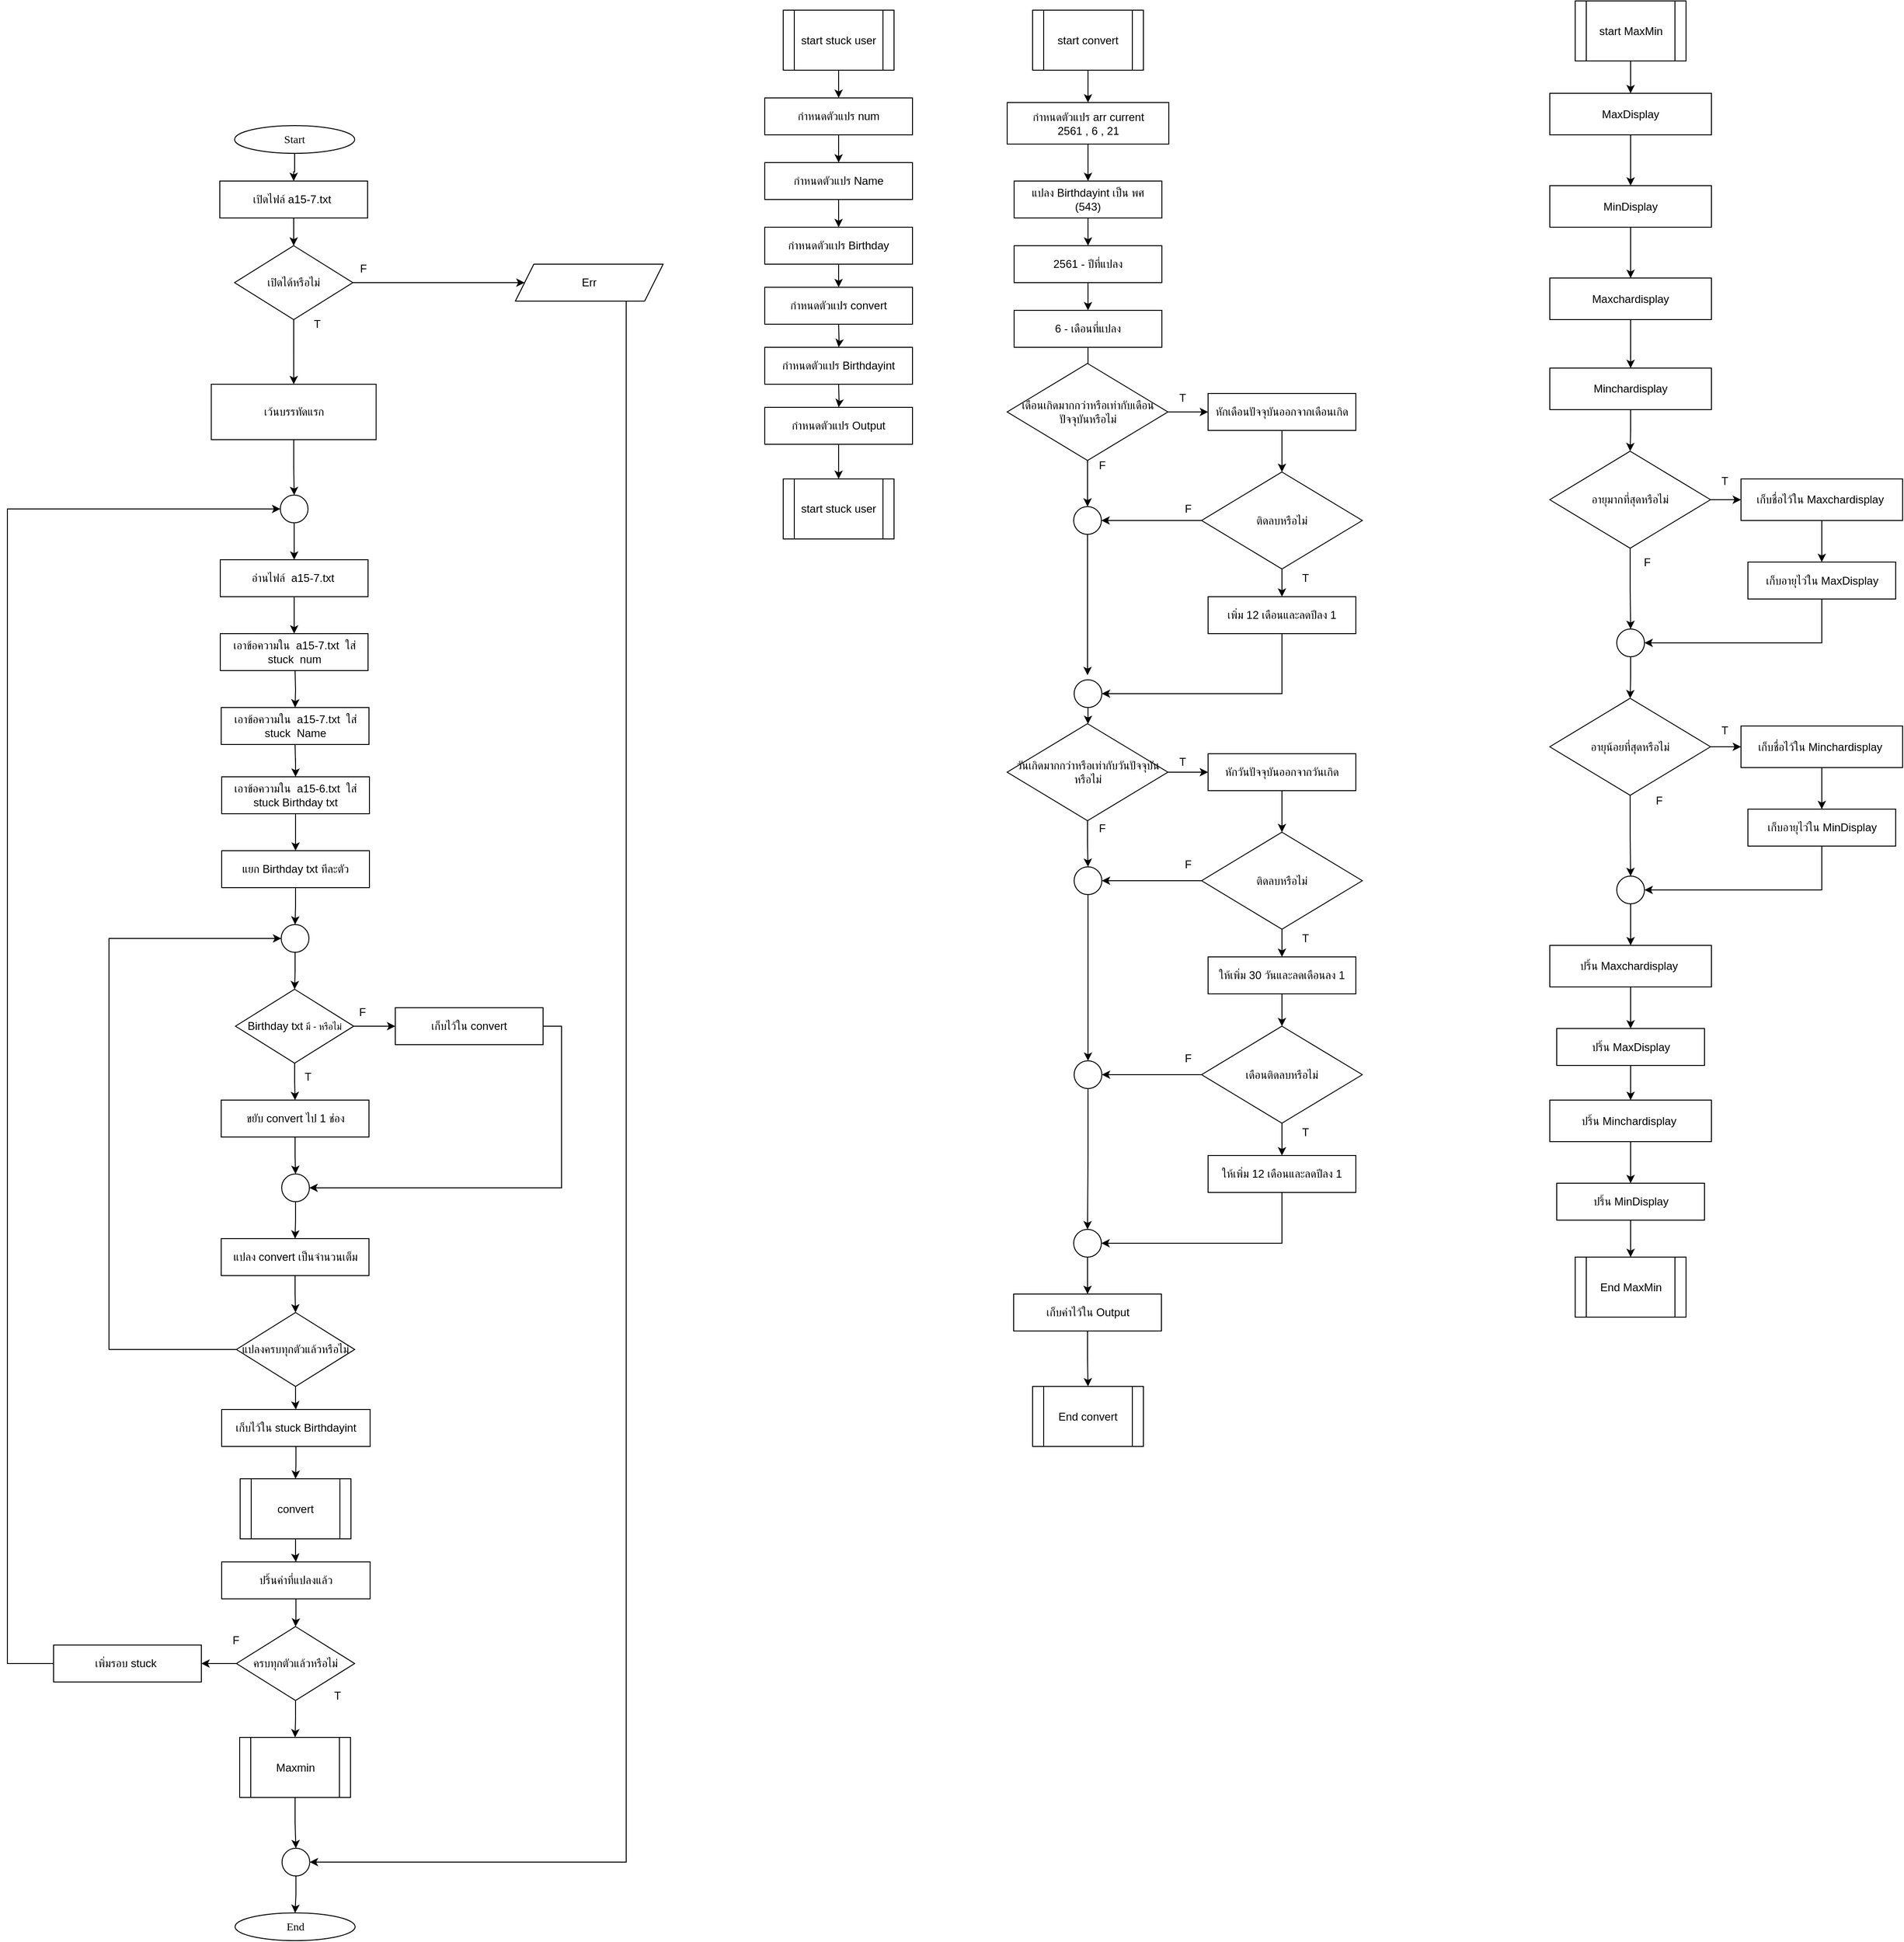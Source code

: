 <mxfile version="25.0.3">
  <diagram name="Page-1" id="mw299rPhLPCByi8XiqZ0">
    <mxGraphModel dx="3827" dy="2714" grid="1" gridSize="10" guides="1" tooltips="1" connect="1" arrows="1" fold="1" page="1" pageScale="1" pageWidth="850" pageHeight="1100" math="0" shadow="0">
      <root>
        <mxCell id="0" />
        <mxCell id="1" parent="0" />
        <mxCell id="AAZVMAnwfbZu5u0q_cqS-1" value="" style="edgeStyle=orthogonalEdgeStyle;rounded=0;orthogonalLoop=1;jettySize=auto;html=1;" parent="1" source="AAZVMAnwfbZu5u0q_cqS-2" target="AAZVMAnwfbZu5u0q_cqS-4" edge="1">
          <mxGeometry relative="1" as="geometry" />
        </mxCell>
        <mxCell id="AAZVMAnwfbZu5u0q_cqS-2" value="&lt;font data-font-src=&quot;https://fonts.googleapis.com/css?family=Sarabun&quot; face=&quot;Sarabun&quot;&gt;Start&lt;/font&gt;" style="ellipse;whiteSpace=wrap;html=1;" parent="1" vertex="1">
          <mxGeometry x="-544.0" y="-955" width="130" height="30" as="geometry" />
        </mxCell>
        <mxCell id="AAZVMAnwfbZu5u0q_cqS-3" value="" style="edgeStyle=orthogonalEdgeStyle;rounded=0;orthogonalLoop=1;jettySize=auto;html=1;" parent="1" source="AAZVMAnwfbZu5u0q_cqS-4" target="AAZVMAnwfbZu5u0q_cqS-6" edge="1">
          <mxGeometry relative="1" as="geometry" />
        </mxCell>
        <mxCell id="AAZVMAnwfbZu5u0q_cqS-4" value="เปิดไฟล์&amp;nbsp;a15-7.txt&amp;nbsp;&lt;span style=&quot;color: rgba(0, 0, 0, 0); font-family: monospace; font-size: 0px; text-align: start; text-wrap-mode: nowrap;&quot;&gt;%3CmxGraphModel%3E%3Croot%3E%3CmxCell%20id%3D%220%22%2F%3E%3CmxCell%20id%3D%221%22%20parent%3D%220%22%2F%3E%3CmxCell%20id%3D%222%22%20value%3D%22%E0%B8%81%E0%B8%B3%E0%B8%AB%E0%B8%99%E0%B8%94%E0%B8%95%E0%B8%B1%E0%B8%A7%E0%B9%81%E0%B8%9B%E0%B8%A3%20arr%22%20style%3D%22rounded%3D0%3BwhiteSpace%3Dwrap%3Bhtml%3D1%3B%22%20vertex%3D%221%22%20parent%3D%221%22%3E%3CmxGeometry%20x%3D%22-680%22%20y%3D%22-980%22%20width%3D%22160%22%20height%3D%2240%22%20as%3D%22geometry%22%2F%3E%3C%2FmxCell%3E%3C%2Froot%3E%3C%2FmxGraphModel%3E&lt;/span&gt;" style="rounded=0;whiteSpace=wrap;html=1;" parent="1" vertex="1">
          <mxGeometry x="-560" y="-895" width="160" height="40" as="geometry" />
        </mxCell>
        <mxCell id="AAZVMAnwfbZu5u0q_cqS-5" value="" style="edgeStyle=orthogonalEdgeStyle;rounded=0;orthogonalLoop=1;jettySize=auto;html=1;" parent="1" source="AAZVMAnwfbZu5u0q_cqS-6" target="AAZVMAnwfbZu5u0q_cqS-10" edge="1">
          <mxGeometry relative="1" as="geometry" />
        </mxCell>
        <mxCell id="AAZVMAnwfbZu5u0q_cqS-83" value="" style="edgeStyle=orthogonalEdgeStyle;rounded=0;orthogonalLoop=1;jettySize=auto;html=1;" parent="1" source="AAZVMAnwfbZu5u0q_cqS-6" target="AAZVMAnwfbZu5u0q_cqS-80" edge="1">
          <mxGeometry relative="1" as="geometry" />
        </mxCell>
        <mxCell id="AAZVMAnwfbZu5u0q_cqS-6" value="เปิดได้หรือไม่" style="rhombus;whiteSpace=wrap;html=1;" parent="1" vertex="1">
          <mxGeometry x="-544" y="-825" width="128" height="80" as="geometry" />
        </mxCell>
        <mxCell id="AAZVMAnwfbZu5u0q_cqS-7" value="" style="edgeStyle=orthogonalEdgeStyle;rounded=0;orthogonalLoop=1;jettySize=auto;html=1;" parent="1" source="AAZVMAnwfbZu5u0q_cqS-8" target="AAZVMAnwfbZu5u0q_cqS-16" edge="1">
          <mxGeometry relative="1" as="geometry" />
        </mxCell>
        <mxCell id="AAZVMAnwfbZu5u0q_cqS-8" value="อ่านไฟล์&amp;nbsp;&amp;nbsp;a15-7.txt&amp;nbsp;" style="rounded=0;whiteSpace=wrap;html=1;" parent="1" vertex="1">
          <mxGeometry x="-559.5" y="-485" width="160" height="40" as="geometry" />
        </mxCell>
        <mxCell id="0AfvxG6xlVX3FID8-RaT-143" style="edgeStyle=orthogonalEdgeStyle;rounded=0;orthogonalLoop=1;jettySize=auto;html=1;entryX=1;entryY=0.5;entryDx=0;entryDy=0;" edge="1" parent="1" source="AAZVMAnwfbZu5u0q_cqS-10" target="0AfvxG6xlVX3FID8-RaT-141">
          <mxGeometry relative="1" as="geometry">
            <Array as="points">
              <mxPoint x="-120" y="925" />
            </Array>
          </mxGeometry>
        </mxCell>
        <mxCell id="AAZVMAnwfbZu5u0q_cqS-10" value="Err" style="rounded=0;whiteSpace=wrap;html=1;shape=parallelogram;perimeter=parallelogramPerimeter;fixedSize=1;" parent="1" vertex="1">
          <mxGeometry x="-240" y="-805" width="160" height="40" as="geometry" />
        </mxCell>
        <mxCell id="AAZVMAnwfbZu5u0q_cqS-12" value="T" style="text;html=1;align=center;verticalAlign=middle;resizable=0;points=[];autosize=1;strokeColor=none;fillColor=none;" parent="1" vertex="1">
          <mxGeometry x="-470" y="-755" width="30" height="30" as="geometry" />
        </mxCell>
        <mxCell id="AAZVMAnwfbZu5u0q_cqS-13" value="F" style="text;html=1;align=center;verticalAlign=middle;resizable=0;points=[];autosize=1;strokeColor=none;fillColor=none;" parent="1" vertex="1">
          <mxGeometry x="-420" y="-815" width="30" height="30" as="geometry" />
        </mxCell>
        <mxCell id="AAZVMAnwfbZu5u0q_cqS-14" value="" style="edgeStyle=orthogonalEdgeStyle;rounded=0;orthogonalLoop=1;jettySize=auto;html=1;" parent="1" source="AAZVMAnwfbZu5u0q_cqS-15" target="AAZVMAnwfbZu5u0q_cqS-8" edge="1">
          <mxGeometry relative="1" as="geometry" />
        </mxCell>
        <mxCell id="AAZVMAnwfbZu5u0q_cqS-15" value="" style="ellipse;whiteSpace=wrap;html=1;aspect=fixed;" parent="1" vertex="1">
          <mxGeometry x="-494.5" y="-555" width="30" height="30" as="geometry" />
        </mxCell>
        <mxCell id="AAZVMAnwfbZu5u0q_cqS-16" value="เอาข้อความใน&amp;nbsp;&amp;nbsp;a15-7.txt&amp;nbsp; ใส่ stuck&amp;nbsp; num" style="rounded=0;whiteSpace=wrap;html=1;" parent="1" vertex="1">
          <mxGeometry x="-559.5" y="-405" width="160" height="40" as="geometry" />
        </mxCell>
        <mxCell id="AAZVMAnwfbZu5u0q_cqS-17" value="" style="edgeStyle=orthogonalEdgeStyle;rounded=0;orthogonalLoop=1;jettySize=auto;html=1;" parent="1" target="AAZVMAnwfbZu5u0q_cqS-18" edge="1">
          <mxGeometry relative="1" as="geometry">
            <mxPoint x="-478.5" y="-365" as="sourcePoint" />
          </mxGeometry>
        </mxCell>
        <mxCell id="AAZVMAnwfbZu5u0q_cqS-18" value="เอาข้อความใน&amp;nbsp;&amp;nbsp;a15-7.txt&amp;nbsp; ใส่ stuck&amp;nbsp; Name" style="rounded=0;whiteSpace=wrap;html=1;" parent="1" vertex="1">
          <mxGeometry x="-558.5" y="-325" width="160" height="40" as="geometry" />
        </mxCell>
        <mxCell id="AAZVMAnwfbZu5u0q_cqS-19" value="" style="edgeStyle=orthogonalEdgeStyle;rounded=0;orthogonalLoop=1;jettySize=auto;html=1;" parent="1" target="AAZVMAnwfbZu5u0q_cqS-20" edge="1">
          <mxGeometry relative="1" as="geometry">
            <mxPoint x="-478.5" y="-285" as="sourcePoint" />
          </mxGeometry>
        </mxCell>
        <mxCell id="AAZVMAnwfbZu5u0q_cqS-85" value="" style="edgeStyle=orthogonalEdgeStyle;rounded=0;orthogonalLoop=1;jettySize=auto;html=1;" parent="1" source="AAZVMAnwfbZu5u0q_cqS-20" target="AAZVMAnwfbZu5u0q_cqS-84" edge="1">
          <mxGeometry relative="1" as="geometry" />
        </mxCell>
        <mxCell id="AAZVMAnwfbZu5u0q_cqS-20" value="เอาข้อความใน&amp;nbsp;&amp;nbsp;a15-6.txt&amp;nbsp; ใส่ stuck&amp;nbsp;Birthday txt" style="rounded=0;whiteSpace=wrap;html=1;" parent="1" vertex="1">
          <mxGeometry x="-558" y="-250" width="160" height="40" as="geometry" />
        </mxCell>
        <mxCell id="AAZVMAnwfbZu5u0q_cqS-24" value="" style="edgeStyle=orthogonalEdgeStyle;rounded=0;orthogonalLoop=1;jettySize=auto;html=1;" parent="1" source="AAZVMAnwfbZu5u0q_cqS-26" target="AAZVMAnwfbZu5u0q_cqS-32" edge="1">
          <mxGeometry relative="1" as="geometry" />
        </mxCell>
        <mxCell id="0AfvxG6xlVX3FID8-RaT-140" value="" style="edgeStyle=orthogonalEdgeStyle;rounded=0;orthogonalLoop=1;jettySize=auto;html=1;" edge="1" parent="1" source="AAZVMAnwfbZu5u0q_cqS-26" target="0AfvxG6xlVX3FID8-RaT-139">
          <mxGeometry relative="1" as="geometry" />
        </mxCell>
        <mxCell id="AAZVMAnwfbZu5u0q_cqS-26" value="ครบทุกตัวแล้วหรือไม่" style="rhombus;whiteSpace=wrap;html=1;" parent="1" vertex="1">
          <mxGeometry x="-542" y="670" width="128" height="80" as="geometry" />
        </mxCell>
        <mxCell id="AAZVMAnwfbZu5u0q_cqS-115" style="edgeStyle=orthogonalEdgeStyle;rounded=0;orthogonalLoop=1;jettySize=auto;html=1;entryX=0;entryY=0.5;entryDx=0;entryDy=0;" parent="1" source="AAZVMAnwfbZu5u0q_cqS-32" target="AAZVMAnwfbZu5u0q_cqS-15" edge="1">
          <mxGeometry relative="1" as="geometry">
            <Array as="points">
              <mxPoint x="-790" y="710" />
              <mxPoint x="-790" y="-540" />
            </Array>
          </mxGeometry>
        </mxCell>
        <mxCell id="AAZVMAnwfbZu5u0q_cqS-32" value="เพิ่มรอบ stuck&amp;nbsp;" style="rounded=0;whiteSpace=wrap;html=1;" parent="1" vertex="1">
          <mxGeometry x="-740" y="690" width="160" height="40" as="geometry" />
        </mxCell>
        <mxCell id="AAZVMAnwfbZu5u0q_cqS-33" value="T" style="text;html=1;align=center;verticalAlign=middle;resizable=0;points=[];autosize=1;strokeColor=none;fillColor=none;" parent="1" vertex="1">
          <mxGeometry x="-448" y="730" width="30" height="30" as="geometry" />
        </mxCell>
        <mxCell id="AAZVMAnwfbZu5u0q_cqS-34" value="F" style="text;html=1;align=center;verticalAlign=middle;resizable=0;points=[];autosize=1;strokeColor=none;fillColor=none;" parent="1" vertex="1">
          <mxGeometry x="-558" y="670" width="30" height="30" as="geometry" />
        </mxCell>
        <mxCell id="AAZVMAnwfbZu5u0q_cqS-61" value="" style="edgeStyle=orthogonalEdgeStyle;rounded=0;orthogonalLoop=1;jettySize=auto;html=1;" parent="1" source="AAZVMAnwfbZu5u0q_cqS-62" target="AAZVMAnwfbZu5u0q_cqS-64" edge="1">
          <mxGeometry relative="1" as="geometry" />
        </mxCell>
        <mxCell id="AAZVMAnwfbZu5u0q_cqS-62" value="start stuck user" style="shape=process;whiteSpace=wrap;html=1;backgroundOutline=1;" parent="1" vertex="1">
          <mxGeometry x="50" y="-1080" width="120" height="65" as="geometry" />
        </mxCell>
        <mxCell id="AAZVMAnwfbZu5u0q_cqS-63" value="" style="edgeStyle=orthogonalEdgeStyle;rounded=0;orthogonalLoop=1;jettySize=auto;html=1;" parent="1" source="AAZVMAnwfbZu5u0q_cqS-64" target="AAZVMAnwfbZu5u0q_cqS-66" edge="1">
          <mxGeometry relative="1" as="geometry" />
        </mxCell>
        <mxCell id="AAZVMAnwfbZu5u0q_cqS-64" value="กำหนดตัวแปร num" style="rounded=0;whiteSpace=wrap;html=1;" parent="1" vertex="1">
          <mxGeometry x="30" y="-985" width="160" height="40" as="geometry" />
        </mxCell>
        <mxCell id="AAZVMAnwfbZu5u0q_cqS-65" value="" style="edgeStyle=orthogonalEdgeStyle;rounded=0;orthogonalLoop=1;jettySize=auto;html=1;" parent="1" source="AAZVMAnwfbZu5u0q_cqS-66" target="AAZVMAnwfbZu5u0q_cqS-69" edge="1">
          <mxGeometry relative="1" as="geometry" />
        </mxCell>
        <mxCell id="AAZVMAnwfbZu5u0q_cqS-66" value="กำหนดตัวแปร Name" style="rounded=0;whiteSpace=wrap;html=1;" parent="1" vertex="1">
          <mxGeometry x="30" y="-915" width="160" height="40" as="geometry" />
        </mxCell>
        <mxCell id="AAZVMAnwfbZu5u0q_cqS-68" value="" style="edgeStyle=orthogonalEdgeStyle;rounded=0;orthogonalLoop=1;jettySize=auto;html=1;" parent="1" source="AAZVMAnwfbZu5u0q_cqS-69" target="AAZVMAnwfbZu5u0q_cqS-73" edge="1">
          <mxGeometry relative="1" as="geometry" />
        </mxCell>
        <mxCell id="AAZVMAnwfbZu5u0q_cqS-69" value="กำหนดตัวแปร Birthday" style="rounded=0;whiteSpace=wrap;html=1;" parent="1" vertex="1">
          <mxGeometry x="30" y="-845" width="160" height="40" as="geometry" />
        </mxCell>
        <mxCell id="AAZVMAnwfbZu5u0q_cqS-73" value="กำหนดตัวแปร convert" style="rounded=0;whiteSpace=wrap;html=1;" parent="1" vertex="1">
          <mxGeometry x="30" y="-780" width="160" height="40" as="geometry" />
        </mxCell>
        <mxCell id="AAZVMAnwfbZu5u0q_cqS-74" value="" style="edgeStyle=orthogonalEdgeStyle;rounded=0;orthogonalLoop=1;jettySize=auto;html=1;" parent="1" target="AAZVMAnwfbZu5u0q_cqS-75" edge="1">
          <mxGeometry relative="1" as="geometry">
            <mxPoint x="110" y="-740" as="sourcePoint" />
          </mxGeometry>
        </mxCell>
        <mxCell id="AAZVMAnwfbZu5u0q_cqS-75" value="กำหนดตัวแปร Birthdayint" style="rounded=0;whiteSpace=wrap;html=1;" parent="1" vertex="1">
          <mxGeometry x="30" y="-715" width="160" height="40" as="geometry" />
        </mxCell>
        <mxCell id="AAZVMAnwfbZu5u0q_cqS-79" value="" style="edgeStyle=orthogonalEdgeStyle;rounded=0;orthogonalLoop=1;jettySize=auto;html=1;" parent="1" source="AAZVMAnwfbZu5u0q_cqS-76" target="AAZVMAnwfbZu5u0q_cqS-78" edge="1">
          <mxGeometry relative="1" as="geometry" />
        </mxCell>
        <mxCell id="AAZVMAnwfbZu5u0q_cqS-76" value="กำหนดตัวแปร Output" style="rounded=0;whiteSpace=wrap;html=1;" parent="1" vertex="1">
          <mxGeometry x="30" y="-650" width="160" height="40" as="geometry" />
        </mxCell>
        <mxCell id="AAZVMAnwfbZu5u0q_cqS-77" value="" style="edgeStyle=orthogonalEdgeStyle;rounded=0;orthogonalLoop=1;jettySize=auto;html=1;" parent="1" target="AAZVMAnwfbZu5u0q_cqS-76" edge="1">
          <mxGeometry relative="1" as="geometry">
            <mxPoint x="110" y="-675" as="sourcePoint" />
          </mxGeometry>
        </mxCell>
        <mxCell id="AAZVMAnwfbZu5u0q_cqS-78" value="start stuck user" style="shape=process;whiteSpace=wrap;html=1;backgroundOutline=1;" parent="1" vertex="1">
          <mxGeometry x="50" y="-572.5" width="120" height="65" as="geometry" />
        </mxCell>
        <mxCell id="AAZVMAnwfbZu5u0q_cqS-81" value="" style="edgeStyle=orthogonalEdgeStyle;rounded=0;orthogonalLoop=1;jettySize=auto;html=1;" parent="1" source="AAZVMAnwfbZu5u0q_cqS-80" target="AAZVMAnwfbZu5u0q_cqS-15" edge="1">
          <mxGeometry relative="1" as="geometry" />
        </mxCell>
        <mxCell id="AAZVMAnwfbZu5u0q_cqS-80" value="เว้นบรรทัดแรก" style="rounded=0;whiteSpace=wrap;html=1;" parent="1" vertex="1">
          <mxGeometry x="-569.25" y="-675" width="178.5" height="60" as="geometry" />
        </mxCell>
        <mxCell id="AAZVMAnwfbZu5u0q_cqS-114" value="" style="edgeStyle=orthogonalEdgeStyle;rounded=0;orthogonalLoop=1;jettySize=auto;html=1;" parent="1" source="AAZVMAnwfbZu5u0q_cqS-84" target="AAZVMAnwfbZu5u0q_cqS-109" edge="1">
          <mxGeometry relative="1" as="geometry" />
        </mxCell>
        <mxCell id="AAZVMAnwfbZu5u0q_cqS-84" value="แยก Birthday txt ทีละตัว" style="rounded=0;whiteSpace=wrap;html=1;" parent="1" vertex="1">
          <mxGeometry x="-558" y="-170" width="160" height="40" as="geometry" />
        </mxCell>
        <mxCell id="AAZVMAnwfbZu5u0q_cqS-89" value="" style="edgeStyle=orthogonalEdgeStyle;rounded=0;orthogonalLoop=1;jettySize=auto;html=1;" parent="1" source="AAZVMAnwfbZu5u0q_cqS-86" target="AAZVMAnwfbZu5u0q_cqS-88" edge="1">
          <mxGeometry relative="1" as="geometry" />
        </mxCell>
        <mxCell id="AAZVMAnwfbZu5u0q_cqS-91" value="" style="edgeStyle=orthogonalEdgeStyle;rounded=0;orthogonalLoop=1;jettySize=auto;html=1;" parent="1" source="AAZVMAnwfbZu5u0q_cqS-86" target="AAZVMAnwfbZu5u0q_cqS-90" edge="1">
          <mxGeometry relative="1" as="geometry" />
        </mxCell>
        <mxCell id="AAZVMAnwfbZu5u0q_cqS-86" value="Birthday txt&lt;span style=&quot;font-size: 10px;&quot;&gt;&amp;nbsp;มี - หรือไม่&lt;/span&gt;" style="rhombus;whiteSpace=wrap;html=1;" parent="1" vertex="1">
          <mxGeometry x="-543" y="-20" width="128" height="80" as="geometry" />
        </mxCell>
        <mxCell id="AAZVMAnwfbZu5u0q_cqS-97" style="edgeStyle=orthogonalEdgeStyle;rounded=0;orthogonalLoop=1;jettySize=auto;html=1;entryX=1;entryY=0.5;entryDx=0;entryDy=0;" parent="1" source="AAZVMAnwfbZu5u0q_cqS-88" target="AAZVMAnwfbZu5u0q_cqS-94" edge="1">
          <mxGeometry relative="1" as="geometry">
            <Array as="points">
              <mxPoint x="-190" y="20" />
              <mxPoint x="-190" y="195" />
            </Array>
          </mxGeometry>
        </mxCell>
        <mxCell id="AAZVMAnwfbZu5u0q_cqS-88" value="เก็บไว้ใน convert" style="rounded=0;whiteSpace=wrap;html=1;" parent="1" vertex="1">
          <mxGeometry x="-370" width="160" height="40" as="geometry" />
        </mxCell>
        <mxCell id="AAZVMAnwfbZu5u0q_cqS-95" value="" style="edgeStyle=orthogonalEdgeStyle;rounded=0;orthogonalLoop=1;jettySize=auto;html=1;" parent="1" source="AAZVMAnwfbZu5u0q_cqS-90" target="AAZVMAnwfbZu5u0q_cqS-94" edge="1">
          <mxGeometry relative="1" as="geometry" />
        </mxCell>
        <mxCell id="AAZVMAnwfbZu5u0q_cqS-90" value="ขยับ convert ไป 1 ช่อง" style="rounded=0;whiteSpace=wrap;html=1;" parent="1" vertex="1">
          <mxGeometry x="-558.5" y="100" width="160" height="40" as="geometry" />
        </mxCell>
        <mxCell id="AAZVMAnwfbZu5u0q_cqS-106" value="" style="edgeStyle=orthogonalEdgeStyle;rounded=0;orthogonalLoop=1;jettySize=auto;html=1;" parent="1" source="AAZVMAnwfbZu5u0q_cqS-92" target="AAZVMAnwfbZu5u0q_cqS-105" edge="1">
          <mxGeometry relative="1" as="geometry" />
        </mxCell>
        <mxCell id="AAZVMAnwfbZu5u0q_cqS-92" value="แปลง convert เป็นจำนวนเต็ม" style="rounded=0;whiteSpace=wrap;html=1;" parent="1" vertex="1">
          <mxGeometry x="-558.5" y="250" width="160" height="40" as="geometry" />
        </mxCell>
        <mxCell id="AAZVMAnwfbZu5u0q_cqS-96" value="" style="edgeStyle=orthogonalEdgeStyle;rounded=0;orthogonalLoop=1;jettySize=auto;html=1;" parent="1" source="AAZVMAnwfbZu5u0q_cqS-94" target="AAZVMAnwfbZu5u0q_cqS-92" edge="1">
          <mxGeometry relative="1" as="geometry" />
        </mxCell>
        <mxCell id="AAZVMAnwfbZu5u0q_cqS-94" value="" style="ellipse;whiteSpace=wrap;html=1;aspect=fixed;" parent="1" vertex="1">
          <mxGeometry x="-493" y="180" width="30" height="30" as="geometry" />
        </mxCell>
        <mxCell id="0AfvxG6xlVX3FID8-RaT-76" value="" style="edgeStyle=orthogonalEdgeStyle;rounded=0;orthogonalLoop=1;jettySize=auto;html=1;" edge="1" parent="1" source="AAZVMAnwfbZu5u0q_cqS-98" target="AAZVMAnwfbZu5u0q_cqS-117">
          <mxGeometry relative="1" as="geometry" />
        </mxCell>
        <mxCell id="AAZVMAnwfbZu5u0q_cqS-98" value="เก็บไว้ใน stuck Birthdayint" style="rounded=0;whiteSpace=wrap;html=1;" parent="1" vertex="1">
          <mxGeometry x="-558" y="435" width="160.75" height="40" as="geometry" />
        </mxCell>
        <mxCell id="AAZVMAnwfbZu5u0q_cqS-101" value="T" style="text;html=1;align=center;verticalAlign=middle;resizable=0;points=[];autosize=1;strokeColor=none;fillColor=none;" parent="1" vertex="1">
          <mxGeometry x="-480" y="60" width="30" height="30" as="geometry" />
        </mxCell>
        <mxCell id="AAZVMAnwfbZu5u0q_cqS-102" value="F" style="text;html=1;align=center;verticalAlign=middle;resizable=0;points=[];autosize=1;strokeColor=none;fillColor=none;" parent="1" vertex="1">
          <mxGeometry x="-420.75" y="-10" width="30" height="30" as="geometry" />
        </mxCell>
        <mxCell id="AAZVMAnwfbZu5u0q_cqS-107" value="" style="edgeStyle=orthogonalEdgeStyle;rounded=0;orthogonalLoop=1;jettySize=auto;html=1;" parent="1" source="AAZVMAnwfbZu5u0q_cqS-105" target="AAZVMAnwfbZu5u0q_cqS-98" edge="1">
          <mxGeometry relative="1" as="geometry" />
        </mxCell>
        <mxCell id="AAZVMAnwfbZu5u0q_cqS-108" style="edgeStyle=orthogonalEdgeStyle;rounded=0;orthogonalLoop=1;jettySize=auto;html=1;entryX=0;entryY=0.5;entryDx=0;entryDy=0;" parent="1" source="AAZVMAnwfbZu5u0q_cqS-105" target="AAZVMAnwfbZu5u0q_cqS-109" edge="1">
          <mxGeometry relative="1" as="geometry">
            <mxPoint x="-690.5" y="30" as="targetPoint" />
            <Array as="points">
              <mxPoint x="-680" y="370" />
              <mxPoint x="-680" y="-75" />
            </Array>
          </mxGeometry>
        </mxCell>
        <mxCell id="AAZVMAnwfbZu5u0q_cqS-105" value="แปลงครบทุกตัวแล้วหรือไม่" style="rhombus;whiteSpace=wrap;html=1;" parent="1" vertex="1">
          <mxGeometry x="-542" y="330" width="128" height="80" as="geometry" />
        </mxCell>
        <mxCell id="AAZVMAnwfbZu5u0q_cqS-111" style="edgeStyle=orthogonalEdgeStyle;rounded=0;orthogonalLoop=1;jettySize=auto;html=1;entryX=0.5;entryY=0;entryDx=0;entryDy=0;" parent="1" source="AAZVMAnwfbZu5u0q_cqS-109" target="AAZVMAnwfbZu5u0q_cqS-86" edge="1">
          <mxGeometry relative="1" as="geometry" />
        </mxCell>
        <mxCell id="AAZVMAnwfbZu5u0q_cqS-109" value="" style="ellipse;whiteSpace=wrap;html=1;aspect=fixed;" parent="1" vertex="1">
          <mxGeometry x="-493.5" y="-90" width="30" height="30" as="geometry" />
        </mxCell>
        <mxCell id="AAZVMAnwfbZu5u0q_cqS-121" value="" style="edgeStyle=orthogonalEdgeStyle;rounded=0;orthogonalLoop=1;jettySize=auto;html=1;" parent="1" source="AAZVMAnwfbZu5u0q_cqS-116" target="AAZVMAnwfbZu5u0q_cqS-120" edge="1">
          <mxGeometry relative="1" as="geometry" />
        </mxCell>
        <mxCell id="AAZVMAnwfbZu5u0q_cqS-116" value="start convert" style="shape=process;whiteSpace=wrap;html=1;backgroundOutline=1;" parent="1" vertex="1">
          <mxGeometry x="320" y="-1080" width="120" height="65" as="geometry" />
        </mxCell>
        <mxCell id="0AfvxG6xlVX3FID8-RaT-135" value="" style="edgeStyle=orthogonalEdgeStyle;rounded=0;orthogonalLoop=1;jettySize=auto;html=1;" edge="1" parent="1" source="AAZVMAnwfbZu5u0q_cqS-117" target="0AfvxG6xlVX3FID8-RaT-134">
          <mxGeometry relative="1" as="geometry" />
        </mxCell>
        <mxCell id="AAZVMAnwfbZu5u0q_cqS-117" value="convert" style="shape=process;whiteSpace=wrap;html=1;backgroundOutline=1;" parent="1" vertex="1">
          <mxGeometry x="-538" y="510" width="120" height="65" as="geometry" />
        </mxCell>
        <mxCell id="0AfvxG6xlVX3FID8-RaT-3" value="" style="edgeStyle=orthogonalEdgeStyle;rounded=0;orthogonalLoop=1;jettySize=auto;html=1;" edge="1" parent="1" source="AAZVMAnwfbZu5u0q_cqS-118" target="0AfvxG6xlVX3FID8-RaT-2">
          <mxGeometry relative="1" as="geometry" />
        </mxCell>
        <mxCell id="AAZVMAnwfbZu5u0q_cqS-118" value="แปลง Birthdayint เป็น พศ&lt;div&gt;(543)&lt;/div&gt;" style="rounded=0;whiteSpace=wrap;html=1;" parent="1" vertex="1">
          <mxGeometry x="300" y="-895" width="160" height="40" as="geometry" />
        </mxCell>
        <mxCell id="0AfvxG6xlVX3FID8-RaT-1" value="" style="edgeStyle=orthogonalEdgeStyle;rounded=0;orthogonalLoop=1;jettySize=auto;html=1;" edge="1" parent="1" source="AAZVMAnwfbZu5u0q_cqS-120" target="AAZVMAnwfbZu5u0q_cqS-118">
          <mxGeometry relative="1" as="geometry" />
        </mxCell>
        <mxCell id="AAZVMAnwfbZu5u0q_cqS-120" value="กำหนดตัวแปร arr&amp;nbsp;current&lt;div&gt;2561 , 6 , 21&lt;/div&gt;" style="rounded=0;whiteSpace=wrap;html=1;" parent="1" vertex="1">
          <mxGeometry x="292.5" y="-980" width="175" height="45" as="geometry" />
        </mxCell>
        <mxCell id="0AfvxG6xlVX3FID8-RaT-7" value="" style="edgeStyle=orthogonalEdgeStyle;rounded=0;orthogonalLoop=1;jettySize=auto;html=1;" edge="1" parent="1" source="0AfvxG6xlVX3FID8-RaT-2" target="0AfvxG6xlVX3FID8-RaT-6">
          <mxGeometry relative="1" as="geometry" />
        </mxCell>
        <mxCell id="0AfvxG6xlVX3FID8-RaT-2" value="2561 - ปีที่แปลง" style="rounded=0;whiteSpace=wrap;html=1;" vertex="1" parent="1">
          <mxGeometry x="300" y="-825" width="160" height="40" as="geometry" />
        </mxCell>
        <mxCell id="0AfvxG6xlVX3FID8-RaT-9" value="" style="edgeStyle=orthogonalEdgeStyle;rounded=0;orthogonalLoop=1;jettySize=auto;html=1;" edge="1" parent="1" source="0AfvxG6xlVX3FID8-RaT-6" target="0AfvxG6xlVX3FID8-RaT-8">
          <mxGeometry relative="1" as="geometry" />
        </mxCell>
        <mxCell id="0AfvxG6xlVX3FID8-RaT-6" value="6 - เดือนที่แปลง" style="rounded=0;whiteSpace=wrap;html=1;" vertex="1" parent="1">
          <mxGeometry x="300" y="-755" width="160" height="40" as="geometry" />
        </mxCell>
        <mxCell id="0AfvxG6xlVX3FID8-RaT-11" value="" style="edgeStyle=orthogonalEdgeStyle;rounded=0;orthogonalLoop=1;jettySize=auto;html=1;" edge="1" parent="1" source="0AfvxG6xlVX3FID8-RaT-8" target="0AfvxG6xlVX3FID8-RaT-10">
          <mxGeometry relative="1" as="geometry" />
        </mxCell>
        <mxCell id="0AfvxG6xlVX3FID8-RaT-52" value="" style="edgeStyle=orthogonalEdgeStyle;rounded=0;orthogonalLoop=1;jettySize=auto;html=1;" edge="1" parent="1" source="0AfvxG6xlVX3FID8-RaT-8" target="0AfvxG6xlVX3FID8-RaT-50">
          <mxGeometry relative="1" as="geometry" />
        </mxCell>
        <mxCell id="0AfvxG6xlVX3FID8-RaT-8" value="เดือนเกิดมากกว่าหรือเท่ากับเดือนปัจจุบันหรือไม่" style="rhombus;whiteSpace=wrap;html=1;" vertex="1" parent="1">
          <mxGeometry x="292.5" y="-697.5" width="174" height="105" as="geometry" />
        </mxCell>
        <mxCell id="0AfvxG6xlVX3FID8-RaT-27" value="" style="edgeStyle=orthogonalEdgeStyle;rounded=0;orthogonalLoop=1;jettySize=auto;html=1;" edge="1" parent="1" source="0AfvxG6xlVX3FID8-RaT-10" target="0AfvxG6xlVX3FID8-RaT-26">
          <mxGeometry relative="1" as="geometry" />
        </mxCell>
        <mxCell id="0AfvxG6xlVX3FID8-RaT-10" value="หักเดือนปัจจุบันออกจากเดือนเกิด" style="rounded=0;whiteSpace=wrap;html=1;" vertex="1" parent="1">
          <mxGeometry x="510" y="-665" width="160" height="40" as="geometry" />
        </mxCell>
        <mxCell id="0AfvxG6xlVX3FID8-RaT-31" style="edgeStyle=orthogonalEdgeStyle;rounded=0;orthogonalLoop=1;jettySize=auto;html=1;entryX=1;entryY=0.5;entryDx=0;entryDy=0;" edge="1" parent="1" source="0AfvxG6xlVX3FID8-RaT-12" target="0AfvxG6xlVX3FID8-RaT-30">
          <mxGeometry relative="1" as="geometry">
            <Array as="points">
              <mxPoint x="590" y="-340" />
            </Array>
          </mxGeometry>
        </mxCell>
        <mxCell id="0AfvxG6xlVX3FID8-RaT-12" value="เพิ่ม 12 เดือนและลดปีลง 1" style="rounded=0;whiteSpace=wrap;html=1;" vertex="1" parent="1">
          <mxGeometry x="510" y="-445" width="160" height="40" as="geometry" />
        </mxCell>
        <mxCell id="0AfvxG6xlVX3FID8-RaT-29" value="" style="edgeStyle=orthogonalEdgeStyle;rounded=0;orthogonalLoop=1;jettySize=auto;html=1;" edge="1" parent="1" source="0AfvxG6xlVX3FID8-RaT-26" target="0AfvxG6xlVX3FID8-RaT-12">
          <mxGeometry relative="1" as="geometry" />
        </mxCell>
        <mxCell id="0AfvxG6xlVX3FID8-RaT-51" style="edgeStyle=orthogonalEdgeStyle;rounded=0;orthogonalLoop=1;jettySize=auto;html=1;entryX=1;entryY=0.5;entryDx=0;entryDy=0;" edge="1" parent="1" source="0AfvxG6xlVX3FID8-RaT-26" target="0AfvxG6xlVX3FID8-RaT-50">
          <mxGeometry relative="1" as="geometry" />
        </mxCell>
        <mxCell id="0AfvxG6xlVX3FID8-RaT-26" value="ติดลบหรือไม่" style="rhombus;whiteSpace=wrap;html=1;" vertex="1" parent="1">
          <mxGeometry x="503" y="-580" width="174" height="105" as="geometry" />
        </mxCell>
        <mxCell id="0AfvxG6xlVX3FID8-RaT-30" value="" style="ellipse;whiteSpace=wrap;html=1;aspect=fixed;" vertex="1" parent="1">
          <mxGeometry x="365" y="-355" width="30" height="30" as="geometry" />
        </mxCell>
        <mxCell id="0AfvxG6xlVX3FID8-RaT-32" value="" style="edgeStyle=orthogonalEdgeStyle;rounded=0;orthogonalLoop=1;jettySize=auto;html=1;" edge="1" source="0AfvxG6xlVX3FID8-RaT-34" target="0AfvxG6xlVX3FID8-RaT-36" parent="1">
          <mxGeometry relative="1" as="geometry" />
        </mxCell>
        <mxCell id="0AfvxG6xlVX3FID8-RaT-60" value="" style="edgeStyle=orthogonalEdgeStyle;rounded=0;orthogonalLoop=1;jettySize=auto;html=1;" edge="1" parent="1" source="0AfvxG6xlVX3FID8-RaT-34" target="0AfvxG6xlVX3FID8-RaT-58">
          <mxGeometry relative="1" as="geometry" />
        </mxCell>
        <mxCell id="0AfvxG6xlVX3FID8-RaT-34" value="วันเกิดมากกว่าหรือเท่ากับวันปัจจุบันหรือไม่" style="rhombus;whiteSpace=wrap;html=1;" vertex="1" parent="1">
          <mxGeometry x="292.5" y="-307.5" width="174" height="105" as="geometry" />
        </mxCell>
        <mxCell id="0AfvxG6xlVX3FID8-RaT-35" value="" style="edgeStyle=orthogonalEdgeStyle;rounded=0;orthogonalLoop=1;jettySize=auto;html=1;" edge="1" source="0AfvxG6xlVX3FID8-RaT-36" target="0AfvxG6xlVX3FID8-RaT-40" parent="1">
          <mxGeometry relative="1" as="geometry" />
        </mxCell>
        <mxCell id="0AfvxG6xlVX3FID8-RaT-36" value="หักวันปัจจุบันออกจากวันเกิด" style="rounded=0;whiteSpace=wrap;html=1;" vertex="1" parent="1">
          <mxGeometry x="510" y="-275" width="160" height="40" as="geometry" />
        </mxCell>
        <mxCell id="0AfvxG6xlVX3FID8-RaT-49" value="" style="edgeStyle=orthogonalEdgeStyle;rounded=0;orthogonalLoop=1;jettySize=auto;html=1;" edge="1" parent="1" source="0AfvxG6xlVX3FID8-RaT-38" target="0AfvxG6xlVX3FID8-RaT-48">
          <mxGeometry relative="1" as="geometry" />
        </mxCell>
        <mxCell id="0AfvxG6xlVX3FID8-RaT-38" value="ให้เพิ่ม 30 วันและลดเดือนลง 1" style="rounded=0;whiteSpace=wrap;html=1;" vertex="1" parent="1">
          <mxGeometry x="510" y="-55" width="160" height="40" as="geometry" />
        </mxCell>
        <mxCell id="0AfvxG6xlVX3FID8-RaT-39" value="" style="edgeStyle=orthogonalEdgeStyle;rounded=0;orthogonalLoop=1;jettySize=auto;html=1;" edge="1" source="0AfvxG6xlVX3FID8-RaT-40" target="0AfvxG6xlVX3FID8-RaT-38" parent="1">
          <mxGeometry relative="1" as="geometry" />
        </mxCell>
        <mxCell id="0AfvxG6xlVX3FID8-RaT-59" value="" style="edgeStyle=orthogonalEdgeStyle;rounded=0;orthogonalLoop=1;jettySize=auto;html=1;" edge="1" parent="1" source="0AfvxG6xlVX3FID8-RaT-40" target="0AfvxG6xlVX3FID8-RaT-58">
          <mxGeometry relative="1" as="geometry" />
        </mxCell>
        <mxCell id="0AfvxG6xlVX3FID8-RaT-40" value="ติดลบหรือไม่" style="rhombus;whiteSpace=wrap;html=1;" vertex="1" parent="1">
          <mxGeometry x="503" y="-190" width="174" height="105" as="geometry" />
        </mxCell>
        <mxCell id="0AfvxG6xlVX3FID8-RaT-71" style="edgeStyle=orthogonalEdgeStyle;rounded=0;orthogonalLoop=1;jettySize=auto;html=1;entryX=0.5;entryY=0;entryDx=0;entryDy=0;" edge="1" parent="1" source="0AfvxG6xlVX3FID8-RaT-41" target="0AfvxG6xlVX3FID8-RaT-69">
          <mxGeometry relative="1" as="geometry" />
        </mxCell>
        <mxCell id="0AfvxG6xlVX3FID8-RaT-41" value="" style="ellipse;whiteSpace=wrap;html=1;aspect=fixed;" vertex="1" parent="1">
          <mxGeometry x="365" y="57.5" width="30" height="30" as="geometry" />
        </mxCell>
        <mxCell id="0AfvxG6xlVX3FID8-RaT-42" value="" style="edgeStyle=orthogonalEdgeStyle;rounded=0;orthogonalLoop=1;jettySize=auto;html=1;" edge="1" target="0AfvxG6xlVX3FID8-RaT-34" parent="1">
          <mxGeometry relative="1" as="geometry">
            <mxPoint x="380" y="-325" as="sourcePoint" />
            <Array as="points">
              <mxPoint x="380" y="-310" />
              <mxPoint x="380" y="-310" />
            </Array>
          </mxGeometry>
        </mxCell>
        <mxCell id="0AfvxG6xlVX3FID8-RaT-43" value="F" style="text;html=1;align=center;verticalAlign=middle;resizable=0;points=[];autosize=1;strokeColor=none;fillColor=none;" vertex="1" parent="1">
          <mxGeometry x="380" y="-602.5" width="30" height="30" as="geometry" />
        </mxCell>
        <mxCell id="0AfvxG6xlVX3FID8-RaT-44" value="T" style="text;html=1;align=center;verticalAlign=middle;resizable=0;points=[];autosize=1;strokeColor=none;fillColor=none;" vertex="1" parent="1">
          <mxGeometry x="466.5" y="-675" width="30" height="30" as="geometry" />
        </mxCell>
        <mxCell id="0AfvxG6xlVX3FID8-RaT-45" value="F" style="text;html=1;align=center;verticalAlign=middle;resizable=0;points=[];autosize=1;strokeColor=none;fillColor=none;" vertex="1" parent="1">
          <mxGeometry x="380" y="-208.75" width="30" height="30" as="geometry" />
        </mxCell>
        <mxCell id="0AfvxG6xlVX3FID8-RaT-46" value="T" style="text;html=1;align=center;verticalAlign=middle;resizable=0;points=[];autosize=1;strokeColor=none;fillColor=none;" vertex="1" parent="1">
          <mxGeometry x="466.5" y="-281.25" width="30" height="30" as="geometry" />
        </mxCell>
        <mxCell id="0AfvxG6xlVX3FID8-RaT-64" value="" style="edgeStyle=orthogonalEdgeStyle;rounded=0;orthogonalLoop=1;jettySize=auto;html=1;" edge="1" parent="1" source="0AfvxG6xlVX3FID8-RaT-48" target="0AfvxG6xlVX3FID8-RaT-63">
          <mxGeometry relative="1" as="geometry" />
        </mxCell>
        <mxCell id="0AfvxG6xlVX3FID8-RaT-65" value="" style="edgeStyle=orthogonalEdgeStyle;rounded=0;orthogonalLoop=1;jettySize=auto;html=1;" edge="1" parent="1" source="0AfvxG6xlVX3FID8-RaT-48" target="0AfvxG6xlVX3FID8-RaT-41">
          <mxGeometry relative="1" as="geometry" />
        </mxCell>
        <mxCell id="0AfvxG6xlVX3FID8-RaT-48" value="เดือนติดลบหรือไม่" style="rhombus;whiteSpace=wrap;html=1;" vertex="1" parent="1">
          <mxGeometry x="503" y="20" width="174" height="105" as="geometry" />
        </mxCell>
        <mxCell id="0AfvxG6xlVX3FID8-RaT-53" style="edgeStyle=orthogonalEdgeStyle;rounded=0;orthogonalLoop=1;jettySize=auto;html=1;" edge="1" parent="1" source="0AfvxG6xlVX3FID8-RaT-50">
          <mxGeometry relative="1" as="geometry">
            <mxPoint x="379.5" y="-360" as="targetPoint" />
          </mxGeometry>
        </mxCell>
        <mxCell id="0AfvxG6xlVX3FID8-RaT-50" value="" style="ellipse;whiteSpace=wrap;html=1;aspect=fixed;" vertex="1" parent="1">
          <mxGeometry x="364.5" y="-542.5" width="30" height="30" as="geometry" />
        </mxCell>
        <mxCell id="0AfvxG6xlVX3FID8-RaT-54" value="F" style="text;html=1;align=center;verticalAlign=middle;resizable=0;points=[];autosize=1;strokeColor=none;fillColor=none;" vertex="1" parent="1">
          <mxGeometry x="473" y="-555" width="30" height="30" as="geometry" />
        </mxCell>
        <mxCell id="0AfvxG6xlVX3FID8-RaT-55" value="T" style="text;html=1;align=center;verticalAlign=middle;resizable=0;points=[];autosize=1;strokeColor=none;fillColor=none;" vertex="1" parent="1">
          <mxGeometry x="600" y="-480" width="30" height="30" as="geometry" />
        </mxCell>
        <mxCell id="0AfvxG6xlVX3FID8-RaT-57" value="T" style="text;html=1;align=center;verticalAlign=middle;resizable=0;points=[];autosize=1;strokeColor=none;fillColor=none;" vertex="1" parent="1">
          <mxGeometry x="600" y="-90" width="30" height="30" as="geometry" />
        </mxCell>
        <mxCell id="0AfvxG6xlVX3FID8-RaT-66" style="edgeStyle=orthogonalEdgeStyle;rounded=0;orthogonalLoop=1;jettySize=auto;html=1;entryX=0.5;entryY=0;entryDx=0;entryDy=0;" edge="1" parent="1" source="0AfvxG6xlVX3FID8-RaT-58" target="0AfvxG6xlVX3FID8-RaT-41">
          <mxGeometry relative="1" as="geometry" />
        </mxCell>
        <mxCell id="0AfvxG6xlVX3FID8-RaT-58" value="" style="ellipse;whiteSpace=wrap;html=1;aspect=fixed;" vertex="1" parent="1">
          <mxGeometry x="365" y="-152.5" width="30" height="30" as="geometry" />
        </mxCell>
        <mxCell id="0AfvxG6xlVX3FID8-RaT-61" value="F" style="text;html=1;align=center;verticalAlign=middle;resizable=0;points=[];autosize=1;strokeColor=none;fillColor=none;" vertex="1" parent="1">
          <mxGeometry x="473" y="-170" width="30" height="30" as="geometry" />
        </mxCell>
        <mxCell id="0AfvxG6xlVX3FID8-RaT-70" style="edgeStyle=orthogonalEdgeStyle;rounded=0;orthogonalLoop=1;jettySize=auto;html=1;entryX=1;entryY=0.5;entryDx=0;entryDy=0;" edge="1" parent="1" source="0AfvxG6xlVX3FID8-RaT-63" target="0AfvxG6xlVX3FID8-RaT-69">
          <mxGeometry relative="1" as="geometry">
            <Array as="points">
              <mxPoint x="590" y="255" />
            </Array>
          </mxGeometry>
        </mxCell>
        <mxCell id="0AfvxG6xlVX3FID8-RaT-63" value="ให้เพิ่ม 12 เดือนและลดปีลง 1" style="rounded=0;whiteSpace=wrap;html=1;" vertex="1" parent="1">
          <mxGeometry x="510" y="160" width="160" height="40" as="geometry" />
        </mxCell>
        <mxCell id="0AfvxG6xlVX3FID8-RaT-67" value="T" style="text;html=1;align=center;verticalAlign=middle;resizable=0;points=[];autosize=1;strokeColor=none;fillColor=none;" vertex="1" parent="1">
          <mxGeometry x="600" y="120" width="30" height="30" as="geometry" />
        </mxCell>
        <mxCell id="0AfvxG6xlVX3FID8-RaT-68" value="F" style="text;html=1;align=center;verticalAlign=middle;resizable=0;points=[];autosize=1;strokeColor=none;fillColor=none;" vertex="1" parent="1">
          <mxGeometry x="473" y="40" width="30" height="30" as="geometry" />
        </mxCell>
        <mxCell id="0AfvxG6xlVX3FID8-RaT-73" value="" style="edgeStyle=orthogonalEdgeStyle;rounded=0;orthogonalLoop=1;jettySize=auto;html=1;" edge="1" parent="1" source="0AfvxG6xlVX3FID8-RaT-69" target="0AfvxG6xlVX3FID8-RaT-72">
          <mxGeometry relative="1" as="geometry" />
        </mxCell>
        <mxCell id="0AfvxG6xlVX3FID8-RaT-69" value="" style="ellipse;whiteSpace=wrap;html=1;aspect=fixed;" vertex="1" parent="1">
          <mxGeometry x="364.5" y="240" width="30" height="30" as="geometry" />
        </mxCell>
        <mxCell id="0AfvxG6xlVX3FID8-RaT-75" value="" style="edgeStyle=orthogonalEdgeStyle;rounded=0;orthogonalLoop=1;jettySize=auto;html=1;" edge="1" parent="1" source="0AfvxG6xlVX3FID8-RaT-72" target="0AfvxG6xlVX3FID8-RaT-74">
          <mxGeometry relative="1" as="geometry" />
        </mxCell>
        <mxCell id="0AfvxG6xlVX3FID8-RaT-72" value="เก็บค่าไว้ใน Output" style="rounded=0;whiteSpace=wrap;html=1;" vertex="1" parent="1">
          <mxGeometry x="299.5" y="310" width="160" height="40" as="geometry" />
        </mxCell>
        <mxCell id="0AfvxG6xlVX3FID8-RaT-74" value="End convert" style="shape=process;whiteSpace=wrap;html=1;backgroundOutline=1;" vertex="1" parent="1">
          <mxGeometry x="320" y="410" width="120" height="65" as="geometry" />
        </mxCell>
        <mxCell id="0AfvxG6xlVX3FID8-RaT-88" value="" style="edgeStyle=orthogonalEdgeStyle;rounded=0;orthogonalLoop=1;jettySize=auto;html=1;" edge="1" parent="1" source="0AfvxG6xlVX3FID8-RaT-79" target="0AfvxG6xlVX3FID8-RaT-87">
          <mxGeometry relative="1" as="geometry" />
        </mxCell>
        <mxCell id="0AfvxG6xlVX3FID8-RaT-79" value="start MaxMin" style="shape=process;whiteSpace=wrap;html=1;backgroundOutline=1;" vertex="1" parent="1">
          <mxGeometry x="907.5" y="-1090" width="120" height="65" as="geometry" />
        </mxCell>
        <mxCell id="0AfvxG6xlVX3FID8-RaT-86" value="" style="edgeStyle=orthogonalEdgeStyle;rounded=0;orthogonalLoop=1;jettySize=auto;html=1;" edge="1" parent="1" source="0AfvxG6xlVX3FID8-RaT-82" target="0AfvxG6xlVX3FID8-RaT-83">
          <mxGeometry relative="1" as="geometry" />
        </mxCell>
        <mxCell id="0AfvxG6xlVX3FID8-RaT-99" value="" style="edgeStyle=orthogonalEdgeStyle;rounded=0;orthogonalLoop=1;jettySize=auto;html=1;" edge="1" parent="1" source="0AfvxG6xlVX3FID8-RaT-82" target="0AfvxG6xlVX3FID8-RaT-98">
          <mxGeometry relative="1" as="geometry" />
        </mxCell>
        <mxCell id="0AfvxG6xlVX3FID8-RaT-82" value="อายุมากที่สุดหรือไม่" style="rhombus;whiteSpace=wrap;html=1;" vertex="1" parent="1">
          <mxGeometry x="880" y="-602.5" width="174" height="105" as="geometry" />
        </mxCell>
        <mxCell id="0AfvxG6xlVX3FID8-RaT-97" value="" style="edgeStyle=orthogonalEdgeStyle;rounded=0;orthogonalLoop=1;jettySize=auto;html=1;" edge="1" parent="1" source="0AfvxG6xlVX3FID8-RaT-83" target="0AfvxG6xlVX3FID8-RaT-84">
          <mxGeometry relative="1" as="geometry" />
        </mxCell>
        <mxCell id="0AfvxG6xlVX3FID8-RaT-83" value="เก็บชื่อไว้ใน Maxchardisplay&amp;nbsp;" style="rounded=0;whiteSpace=wrap;html=1;" vertex="1" parent="1">
          <mxGeometry x="1087" y="-572.5" width="175" height="45" as="geometry" />
        </mxCell>
        <mxCell id="0AfvxG6xlVX3FID8-RaT-100" style="edgeStyle=orthogonalEdgeStyle;rounded=0;orthogonalLoop=1;jettySize=auto;html=1;entryX=1;entryY=0.5;entryDx=0;entryDy=0;" edge="1" parent="1" source="0AfvxG6xlVX3FID8-RaT-84" target="0AfvxG6xlVX3FID8-RaT-98">
          <mxGeometry relative="1" as="geometry">
            <Array as="points">
              <mxPoint x="1175" y="-395" />
            </Array>
          </mxGeometry>
        </mxCell>
        <mxCell id="0AfvxG6xlVX3FID8-RaT-84" value="เก็บอายุไว่ใน MaxDisplay" style="rounded=0;whiteSpace=wrap;html=1;" vertex="1" parent="1">
          <mxGeometry x="1094.5" y="-482.5" width="160" height="40" as="geometry" />
        </mxCell>
        <mxCell id="0AfvxG6xlVX3FID8-RaT-85" value="T" style="text;html=1;align=center;verticalAlign=middle;resizable=0;points=[];autosize=1;strokeColor=none;fillColor=none;" vertex="1" parent="1">
          <mxGeometry x="1054" y="-585" width="30" height="30" as="geometry" />
        </mxCell>
        <mxCell id="0AfvxG6xlVX3FID8-RaT-93" value="" style="edgeStyle=orthogonalEdgeStyle;rounded=0;orthogonalLoop=1;jettySize=auto;html=1;" edge="1" parent="1" source="0AfvxG6xlVX3FID8-RaT-87" target="0AfvxG6xlVX3FID8-RaT-89">
          <mxGeometry relative="1" as="geometry" />
        </mxCell>
        <mxCell id="0AfvxG6xlVX3FID8-RaT-87" value="MaxDisplay" style="rounded=0;whiteSpace=wrap;html=1;" vertex="1" parent="1">
          <mxGeometry x="880" y="-990" width="175" height="45" as="geometry" />
        </mxCell>
        <mxCell id="0AfvxG6xlVX3FID8-RaT-94" value="" style="edgeStyle=orthogonalEdgeStyle;rounded=0;orthogonalLoop=1;jettySize=auto;html=1;" edge="1" parent="1" source="0AfvxG6xlVX3FID8-RaT-89" target="0AfvxG6xlVX3FID8-RaT-90">
          <mxGeometry relative="1" as="geometry" />
        </mxCell>
        <mxCell id="0AfvxG6xlVX3FID8-RaT-89" value="MinDisplay" style="rounded=0;whiteSpace=wrap;html=1;" vertex="1" parent="1">
          <mxGeometry x="880" y="-890" width="175" height="45" as="geometry" />
        </mxCell>
        <mxCell id="0AfvxG6xlVX3FID8-RaT-95" value="" style="edgeStyle=orthogonalEdgeStyle;rounded=0;orthogonalLoop=1;jettySize=auto;html=1;" edge="1" parent="1" source="0AfvxG6xlVX3FID8-RaT-90" target="0AfvxG6xlVX3FID8-RaT-91">
          <mxGeometry relative="1" as="geometry" />
        </mxCell>
        <mxCell id="0AfvxG6xlVX3FID8-RaT-90" value="Maxchardisplay" style="rounded=0;whiteSpace=wrap;html=1;" vertex="1" parent="1">
          <mxGeometry x="880" y="-790" width="175" height="45" as="geometry" />
        </mxCell>
        <mxCell id="0AfvxG6xlVX3FID8-RaT-96" value="" style="edgeStyle=orthogonalEdgeStyle;rounded=0;orthogonalLoop=1;jettySize=auto;html=1;" edge="1" parent="1" source="0AfvxG6xlVX3FID8-RaT-91" target="0AfvxG6xlVX3FID8-RaT-82">
          <mxGeometry relative="1" as="geometry" />
        </mxCell>
        <mxCell id="0AfvxG6xlVX3FID8-RaT-91" value="Minchardisplay" style="rounded=0;whiteSpace=wrap;html=1;" vertex="1" parent="1">
          <mxGeometry x="880" y="-692.5" width="175" height="45" as="geometry" />
        </mxCell>
        <mxCell id="0AfvxG6xlVX3FID8-RaT-113" value="" style="edgeStyle=orthogonalEdgeStyle;rounded=0;orthogonalLoop=1;jettySize=auto;html=1;" edge="1" parent="1" source="0AfvxG6xlVX3FID8-RaT-98" target="0AfvxG6xlVX3FID8-RaT-104">
          <mxGeometry relative="1" as="geometry" />
        </mxCell>
        <mxCell id="0AfvxG6xlVX3FID8-RaT-98" value="" style="ellipse;whiteSpace=wrap;html=1;aspect=fixed;" vertex="1" parent="1">
          <mxGeometry x="952.5" y="-410" width="30" height="30" as="geometry" />
        </mxCell>
        <mxCell id="0AfvxG6xlVX3FID8-RaT-101" value="F" style="text;html=1;align=center;verticalAlign=middle;resizable=0;points=[];autosize=1;strokeColor=none;fillColor=none;" vertex="1" parent="1">
          <mxGeometry x="970" y="-497.5" width="30" height="30" as="geometry" />
        </mxCell>
        <mxCell id="0AfvxG6xlVX3FID8-RaT-102" value="" style="edgeStyle=orthogonalEdgeStyle;rounded=0;orthogonalLoop=1;jettySize=auto;html=1;" edge="1" source="0AfvxG6xlVX3FID8-RaT-104" target="0AfvxG6xlVX3FID8-RaT-106" parent="1">
          <mxGeometry relative="1" as="geometry" />
        </mxCell>
        <mxCell id="0AfvxG6xlVX3FID8-RaT-103" value="" style="edgeStyle=orthogonalEdgeStyle;rounded=0;orthogonalLoop=1;jettySize=auto;html=1;" edge="1" source="0AfvxG6xlVX3FID8-RaT-104" target="0AfvxG6xlVX3FID8-RaT-110" parent="1">
          <mxGeometry relative="1" as="geometry" />
        </mxCell>
        <mxCell id="0AfvxG6xlVX3FID8-RaT-104" value="อายุน้อยที่สุดหรือไม่" style="rhombus;whiteSpace=wrap;html=1;" vertex="1" parent="1">
          <mxGeometry x="880" y="-335" width="174" height="105" as="geometry" />
        </mxCell>
        <mxCell id="0AfvxG6xlVX3FID8-RaT-105" value="" style="edgeStyle=orthogonalEdgeStyle;rounded=0;orthogonalLoop=1;jettySize=auto;html=1;" edge="1" source="0AfvxG6xlVX3FID8-RaT-106" target="0AfvxG6xlVX3FID8-RaT-108" parent="1">
          <mxGeometry relative="1" as="geometry" />
        </mxCell>
        <mxCell id="0AfvxG6xlVX3FID8-RaT-106" value="เก็บชื่อไว้ใน Minchardisplay&amp;nbsp;" style="rounded=0;whiteSpace=wrap;html=1;" vertex="1" parent="1">
          <mxGeometry x="1087" y="-305" width="175" height="45" as="geometry" />
        </mxCell>
        <mxCell id="0AfvxG6xlVX3FID8-RaT-107" style="edgeStyle=orthogonalEdgeStyle;rounded=0;orthogonalLoop=1;jettySize=auto;html=1;entryX=1;entryY=0.5;entryDx=0;entryDy=0;" edge="1" source="0AfvxG6xlVX3FID8-RaT-108" target="0AfvxG6xlVX3FID8-RaT-110" parent="1">
          <mxGeometry relative="1" as="geometry">
            <Array as="points">
              <mxPoint x="1175" y="-127.5" />
            </Array>
          </mxGeometry>
        </mxCell>
        <mxCell id="0AfvxG6xlVX3FID8-RaT-108" value="เก็บอายุไว่ใน MinDisplay" style="rounded=0;whiteSpace=wrap;html=1;" vertex="1" parent="1">
          <mxGeometry x="1094.5" y="-215" width="160" height="40" as="geometry" />
        </mxCell>
        <mxCell id="0AfvxG6xlVX3FID8-RaT-109" value="T" style="text;html=1;align=center;verticalAlign=middle;resizable=0;points=[];autosize=1;strokeColor=none;fillColor=none;" vertex="1" parent="1">
          <mxGeometry x="1054" y="-315" width="30" height="30" as="geometry" />
        </mxCell>
        <mxCell id="0AfvxG6xlVX3FID8-RaT-121" value="" style="edgeStyle=orthogonalEdgeStyle;rounded=0;orthogonalLoop=1;jettySize=auto;html=1;" edge="1" parent="1" source="0AfvxG6xlVX3FID8-RaT-110" target="0AfvxG6xlVX3FID8-RaT-117">
          <mxGeometry relative="1" as="geometry" />
        </mxCell>
        <mxCell id="0AfvxG6xlVX3FID8-RaT-110" value="" style="ellipse;whiteSpace=wrap;html=1;aspect=fixed;" vertex="1" parent="1">
          <mxGeometry x="952.5" y="-142.5" width="30" height="30" as="geometry" />
        </mxCell>
        <mxCell id="0AfvxG6xlVX3FID8-RaT-111" value="F" style="text;html=1;align=center;verticalAlign=middle;resizable=0;points=[];autosize=1;strokeColor=none;fillColor=none;" vertex="1" parent="1">
          <mxGeometry x="982.5" y="-238.75" width="30" height="30" as="geometry" />
        </mxCell>
        <mxCell id="0AfvxG6xlVX3FID8-RaT-122" value="" style="edgeStyle=orthogonalEdgeStyle;rounded=0;orthogonalLoop=1;jettySize=auto;html=1;" edge="1" parent="1" source="0AfvxG6xlVX3FID8-RaT-117" target="0AfvxG6xlVX3FID8-RaT-118">
          <mxGeometry relative="1" as="geometry" />
        </mxCell>
        <mxCell id="0AfvxG6xlVX3FID8-RaT-117" value="ปริ้น Maxchardisplay&amp;nbsp;" style="rounded=0;whiteSpace=wrap;html=1;" vertex="1" parent="1">
          <mxGeometry x="880" y="-67.5" width="175" height="45" as="geometry" />
        </mxCell>
        <mxCell id="0AfvxG6xlVX3FID8-RaT-123" value="" style="edgeStyle=orthogonalEdgeStyle;rounded=0;orthogonalLoop=1;jettySize=auto;html=1;" edge="1" parent="1" source="0AfvxG6xlVX3FID8-RaT-118" target="0AfvxG6xlVX3FID8-RaT-119">
          <mxGeometry relative="1" as="geometry" />
        </mxCell>
        <mxCell id="0AfvxG6xlVX3FID8-RaT-118" value="ปริ้น&amp;nbsp;MaxDisplay" style="rounded=0;whiteSpace=wrap;html=1;" vertex="1" parent="1">
          <mxGeometry x="887.5" y="22.5" width="160" height="40" as="geometry" />
        </mxCell>
        <mxCell id="0AfvxG6xlVX3FID8-RaT-124" value="" style="edgeStyle=orthogonalEdgeStyle;rounded=0;orthogonalLoop=1;jettySize=auto;html=1;" edge="1" parent="1" source="0AfvxG6xlVX3FID8-RaT-119" target="0AfvxG6xlVX3FID8-RaT-120">
          <mxGeometry relative="1" as="geometry" />
        </mxCell>
        <mxCell id="0AfvxG6xlVX3FID8-RaT-119" value="ปริ้น&amp;nbsp;Minchardisplay&amp;nbsp;" style="rounded=0;whiteSpace=wrap;html=1;" vertex="1" parent="1">
          <mxGeometry x="880" y="100" width="175" height="45" as="geometry" />
        </mxCell>
        <mxCell id="0AfvxG6xlVX3FID8-RaT-133" value="" style="edgeStyle=orthogonalEdgeStyle;rounded=0;orthogonalLoop=1;jettySize=auto;html=1;" edge="1" parent="1" source="0AfvxG6xlVX3FID8-RaT-120" target="0AfvxG6xlVX3FID8-RaT-132">
          <mxGeometry relative="1" as="geometry" />
        </mxCell>
        <mxCell id="0AfvxG6xlVX3FID8-RaT-120" value="ปริ้น&amp;nbsp;MinDisplay" style="rounded=0;whiteSpace=wrap;html=1;" vertex="1" parent="1">
          <mxGeometry x="887.5" y="190" width="160" height="40" as="geometry" />
        </mxCell>
        <mxCell id="0AfvxG6xlVX3FID8-RaT-132" value="End MaxMin" style="shape=process;whiteSpace=wrap;html=1;backgroundOutline=1;" vertex="1" parent="1">
          <mxGeometry x="907.5" y="270" width="120" height="65" as="geometry" />
        </mxCell>
        <mxCell id="0AfvxG6xlVX3FID8-RaT-137" style="edgeStyle=orthogonalEdgeStyle;rounded=0;orthogonalLoop=1;jettySize=auto;html=1;entryX=0.5;entryY=0;entryDx=0;entryDy=0;" edge="1" parent="1" source="0AfvxG6xlVX3FID8-RaT-134" target="AAZVMAnwfbZu5u0q_cqS-26">
          <mxGeometry relative="1" as="geometry" />
        </mxCell>
        <mxCell id="0AfvxG6xlVX3FID8-RaT-134" value="ปริ้นค่าที่แปลงแล้ว" style="rounded=0;whiteSpace=wrap;html=1;" vertex="1" parent="1">
          <mxGeometry x="-558" y="600" width="160.75" height="40" as="geometry" />
        </mxCell>
        <mxCell id="0AfvxG6xlVX3FID8-RaT-142" value="" style="edgeStyle=orthogonalEdgeStyle;rounded=0;orthogonalLoop=1;jettySize=auto;html=1;" edge="1" parent="1" source="0AfvxG6xlVX3FID8-RaT-139" target="0AfvxG6xlVX3FID8-RaT-141">
          <mxGeometry relative="1" as="geometry" />
        </mxCell>
        <mxCell id="0AfvxG6xlVX3FID8-RaT-139" value="Maxmin" style="shape=process;whiteSpace=wrap;html=1;backgroundOutline=1;" vertex="1" parent="1">
          <mxGeometry x="-538.5" y="790" width="120" height="65" as="geometry" />
        </mxCell>
        <mxCell id="0AfvxG6xlVX3FID8-RaT-147" value="" style="edgeStyle=orthogonalEdgeStyle;rounded=0;orthogonalLoop=1;jettySize=auto;html=1;" edge="1" parent="1" source="0AfvxG6xlVX3FID8-RaT-141" target="0AfvxG6xlVX3FID8-RaT-146">
          <mxGeometry relative="1" as="geometry" />
        </mxCell>
        <mxCell id="0AfvxG6xlVX3FID8-RaT-141" value="" style="ellipse;whiteSpace=wrap;html=1;aspect=fixed;" vertex="1" parent="1">
          <mxGeometry x="-492.63" y="910" width="30" height="30" as="geometry" />
        </mxCell>
        <mxCell id="0AfvxG6xlVX3FID8-RaT-146" value="&lt;font data-font-src=&quot;https://fonts.googleapis.com/css?family=Sarabun&quot; face=&quot;Sarabun&quot;&gt;End&lt;/font&gt;" style="ellipse;whiteSpace=wrap;html=1;" vertex="1" parent="1">
          <mxGeometry x="-543.5" y="980" width="130" height="30" as="geometry" />
        </mxCell>
      </root>
    </mxGraphModel>
  </diagram>
</mxfile>
